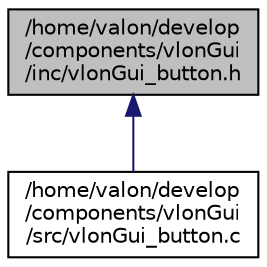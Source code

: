 digraph "/home/valon/develop/components/vlonGui/inc/vlonGui_button.h"
{
  edge [fontname="Helvetica",fontsize="10",labelfontname="Helvetica",labelfontsize="10"];
  node [fontname="Helvetica",fontsize="10",shape=record];
  Node7 [label="/home/valon/develop\l/components/vlonGui\l/inc/vlonGui_button.h",height=0.2,width=0.4,color="black", fillcolor="grey75", style="filled", fontcolor="black"];
  Node7 -> Node8 [dir="back",color="midnightblue",fontsize="10",style="solid",fontname="Helvetica"];
  Node8 [label="/home/valon/develop\l/components/vlonGui\l/src/vlonGui_button.c",height=0.2,width=0.4,color="black", fillcolor="white", style="filled",URL="$vlonGui__button_8c.html"];
}
